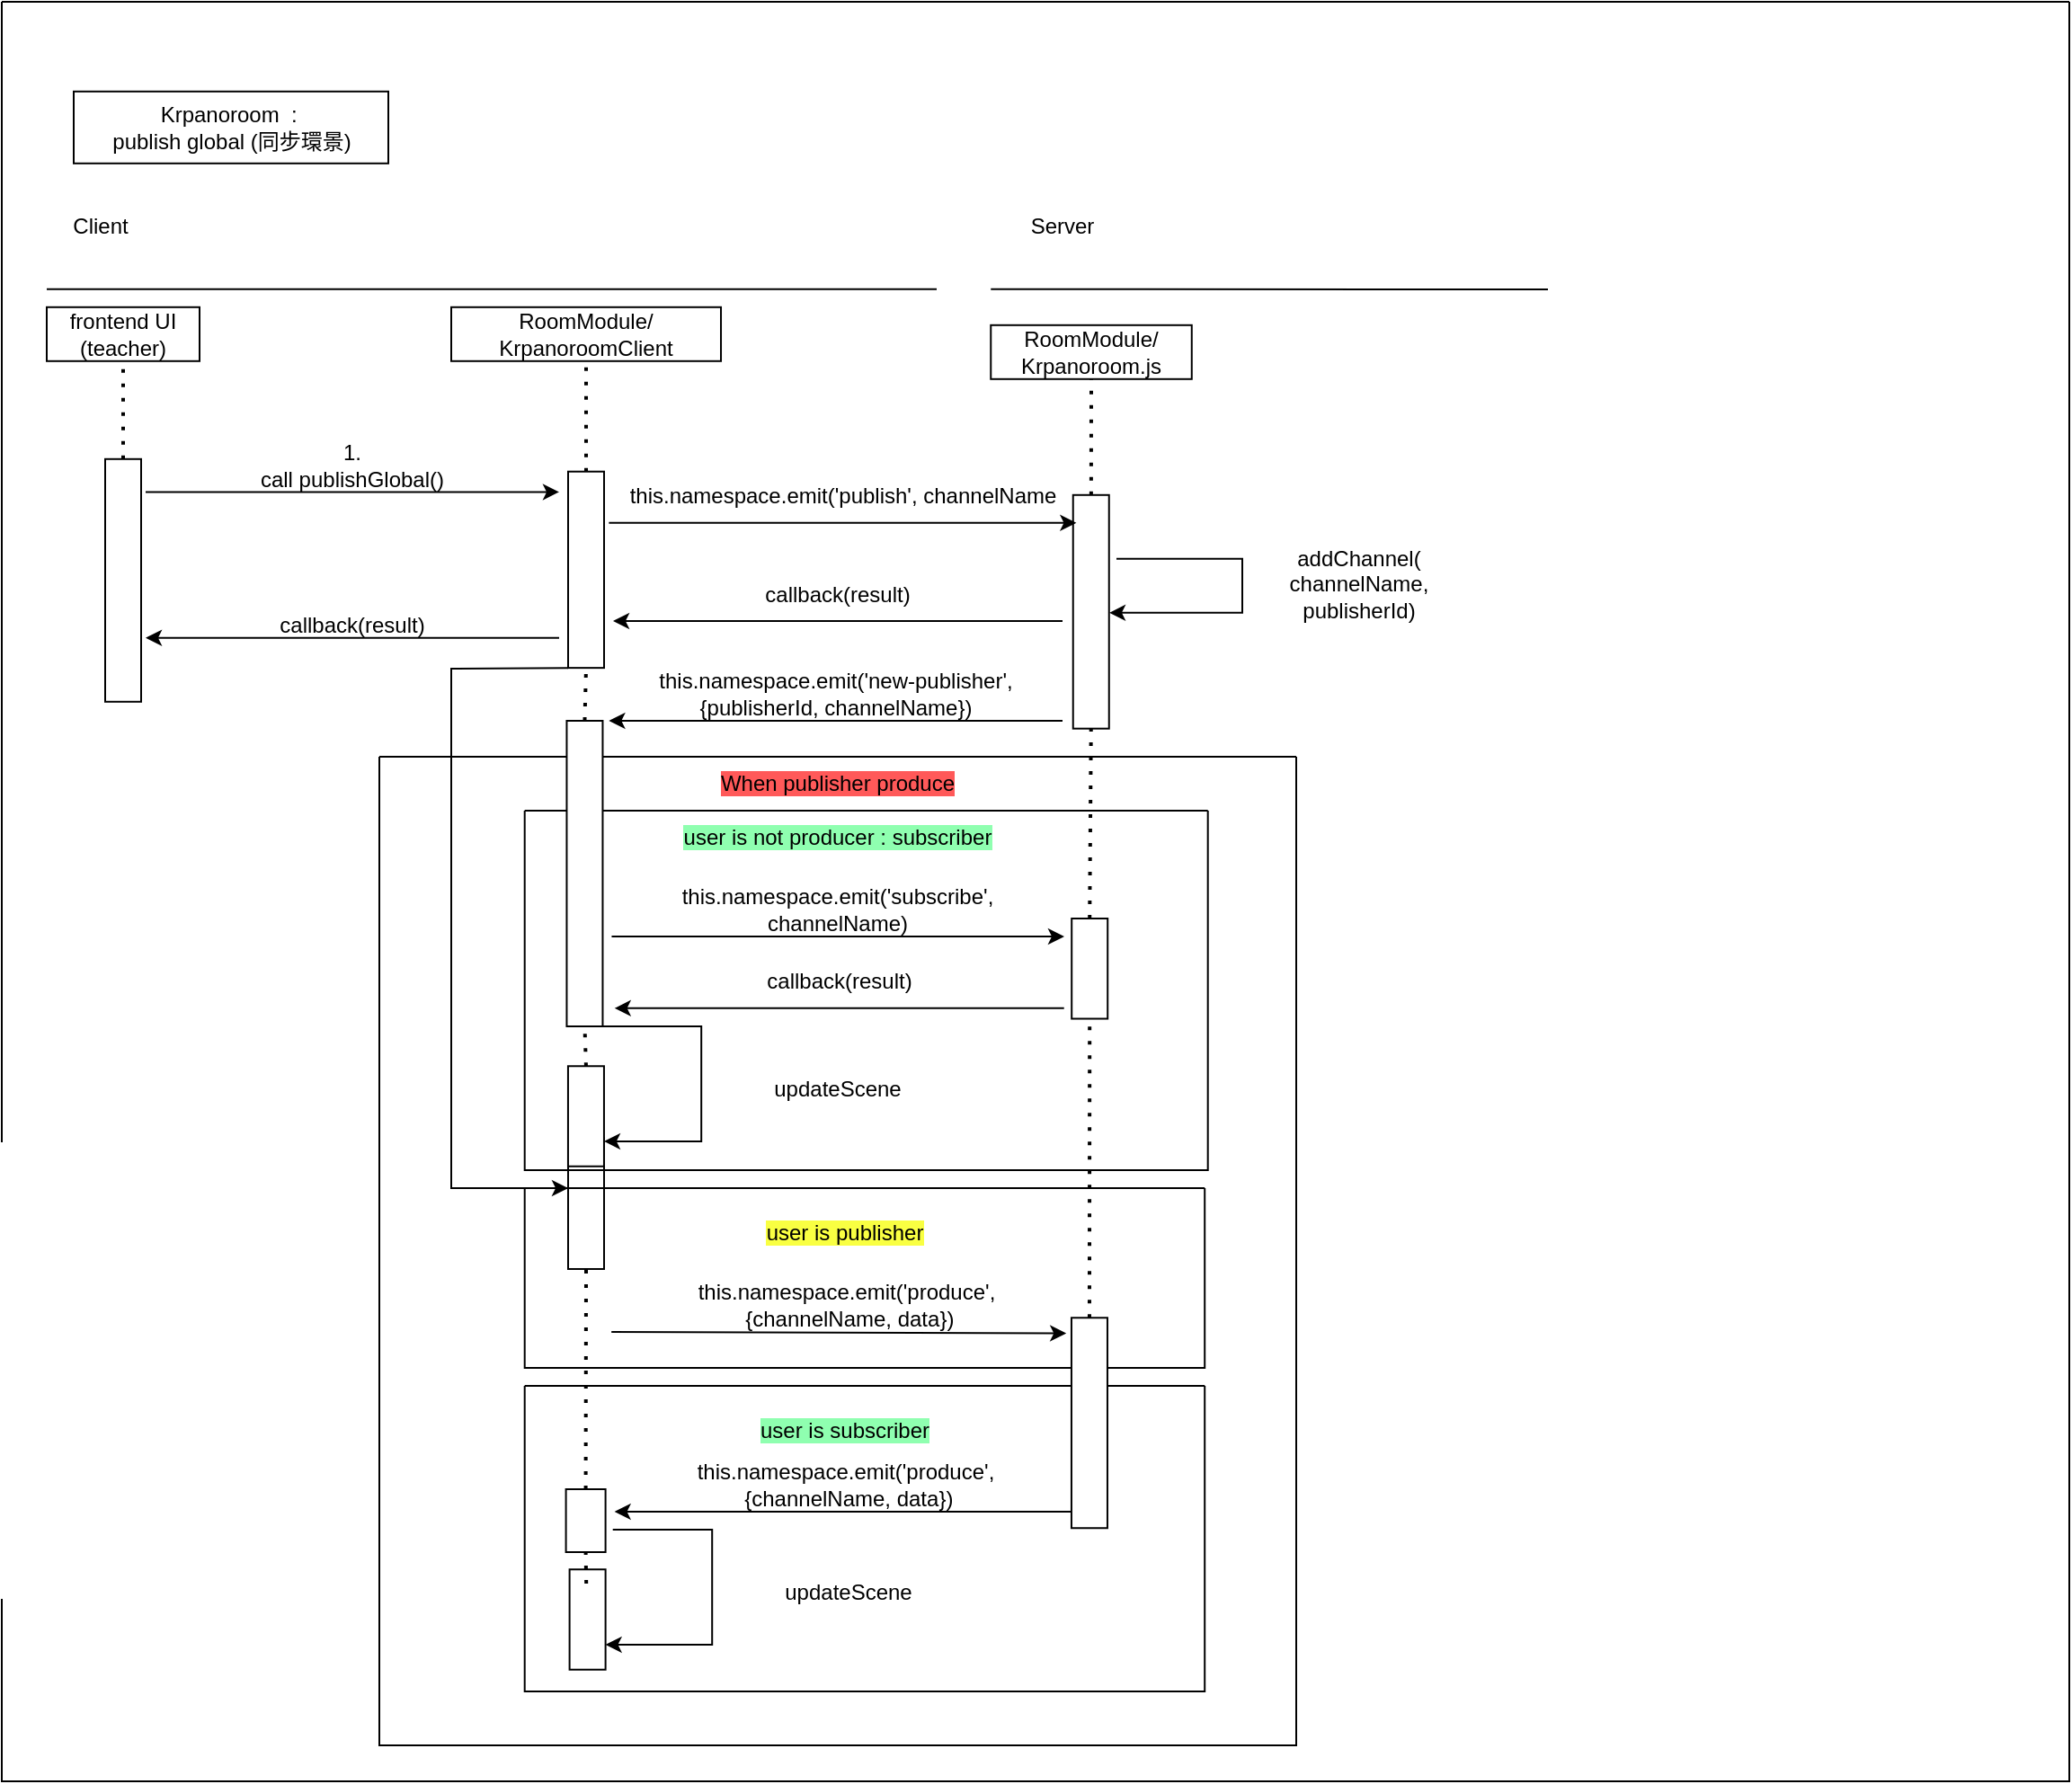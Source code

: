 <mxfile version="20.8.21" type="github">
  <diagram id="Z87XCZslrCXwQrkr19RX" name="Page-1">
    <mxGraphModel dx="2261" dy="707" grid="1" gridSize="10" guides="1" tooltips="1" connect="1" arrows="1" fold="1" page="1" pageScale="1" pageWidth="827" pageHeight="1169" math="0" shadow="0">
      <root>
        <mxCell id="0" />
        <mxCell id="1" parent="0" />
        <mxCell id="0DKkQV_DlRvVZHHdh2dW-18" value="" style="swimlane;startSize=0;" vertex="1" parent="1">
          <mxGeometry x="-770" y="50" width="1150" height="990" as="geometry" />
        </mxCell>
        <mxCell id="S6yvC7qdEsfKQvKiLP5z-27" value="" style="rounded=0;whiteSpace=wrap;html=1;" parent="0DKkQV_DlRvVZHHdh2dW-18" vertex="1">
          <mxGeometry x="40" y="49.9" width="175" height="40" as="geometry" />
        </mxCell>
        <mxCell id="S6yvC7qdEsfKQvKiLP5z-6" value="" style="endArrow=none;dashed=1;html=1;dashPattern=1 3;strokeWidth=2;rounded=0;entryX=0.5;entryY=1;entryDx=0;entryDy=0;startArrow=none;" parent="0DKkQV_DlRvVZHHdh2dW-18" source="QYz8oIN1GEiqAUlNkPk4-4" target="S6yvC7qdEsfKQvKiLP5z-3" edge="1">
          <mxGeometry width="50" height="50" relative="1" as="geometry">
            <mxPoint x="582.25" y="669.9" as="sourcePoint" />
            <mxPoint x="728.5" y="259.9" as="targetPoint" />
          </mxGeometry>
        </mxCell>
        <mxCell id="S6yvC7qdEsfKQvKiLP5z-9" value="" style="endArrow=none;html=1;rounded=0;" parent="0DKkQV_DlRvVZHHdh2dW-18" edge="1">
          <mxGeometry width="50" height="50" relative="1" as="geometry">
            <mxPoint x="25" y="159.9" as="sourcePoint" />
            <mxPoint x="520" y="159.9" as="targetPoint" />
          </mxGeometry>
        </mxCell>
        <mxCell id="S6yvC7qdEsfKQvKiLP5z-10" value="" style="endArrow=none;html=1;rounded=0;" parent="0DKkQV_DlRvVZHHdh2dW-18" edge="1">
          <mxGeometry width="50" height="50" relative="1" as="geometry">
            <mxPoint x="550.13" y="159.9" as="sourcePoint" />
            <mxPoint x="860" y="160" as="targetPoint" />
          </mxGeometry>
        </mxCell>
        <mxCell id="S6yvC7qdEsfKQvKiLP5z-11" value="Client" style="text;strokeColor=none;align=center;fillColor=none;html=1;verticalAlign=middle;whiteSpace=wrap;rounded=0;" parent="0DKkQV_DlRvVZHHdh2dW-18" vertex="1">
          <mxGeometry x="25" y="109.9" width="60" height="30" as="geometry" />
        </mxCell>
        <mxCell id="S6yvC7qdEsfKQvKiLP5z-12" value="Server" style="text;strokeColor=none;align=center;fillColor=none;html=1;verticalAlign=middle;whiteSpace=wrap;rounded=0;" parent="0DKkQV_DlRvVZHHdh2dW-18" vertex="1">
          <mxGeometry x="560" y="109.9" width="60" height="30" as="geometry" />
        </mxCell>
        <mxCell id="S6yvC7qdEsfKQvKiLP5z-26" value="Krpanoroom&amp;nbsp; :&amp;nbsp;&lt;br&gt;publish global (同步環景)" style="text;strokeColor=none;align=center;fillColor=none;html=1;verticalAlign=middle;whiteSpace=wrap;rounded=0;" parent="0DKkQV_DlRvVZHHdh2dW-18" vertex="1">
          <mxGeometry x="52.5" y="54.9" width="150" height="30" as="geometry" />
        </mxCell>
        <mxCell id="S6yvC7qdEsfKQvKiLP5z-30" value="RoomModule/&lt;br&gt;KrpanoroomClient" style="rounded=0;whiteSpace=wrap;html=1;" parent="0DKkQV_DlRvVZHHdh2dW-18" vertex="1">
          <mxGeometry x="250.0" y="169.9" width="150.01" height="30" as="geometry" />
        </mxCell>
        <mxCell id="S6yvC7qdEsfKQvKiLP5z-33" value="" style="rounded=0;whiteSpace=wrap;html=1;rotation=90;" parent="0DKkQV_DlRvVZHHdh2dW-18" vertex="1">
          <mxGeometry x="270.4" y="305.96" width="109.21" height="20" as="geometry" />
        </mxCell>
        <mxCell id="S6yvC7qdEsfKQvKiLP5z-32" value="" style="endArrow=none;dashed=1;html=1;dashPattern=1 3;strokeWidth=2;rounded=0;entryX=0.5;entryY=1;entryDx=0;entryDy=0;startArrow=none;" parent="0DKkQV_DlRvVZHHdh2dW-18" source="S6yvC7qdEsfKQvKiLP5z-33" target="S6yvC7qdEsfKQvKiLP5z-30" edge="1">
          <mxGeometry width="50" height="50" relative="1" as="geometry">
            <mxPoint x="138.7" y="619.9" as="sourcePoint" />
            <mxPoint x="138.7" y="249.9" as="targetPoint" />
          </mxGeometry>
        </mxCell>
        <mxCell id="QYz8oIN1GEiqAUlNkPk4-4" value="" style="rounded=0;whiteSpace=wrap;html=1;rotation=90;spacing=4;" parent="0DKkQV_DlRvVZHHdh2dW-18" vertex="1">
          <mxGeometry x="540.9" y="329.37" width="129.95" height="20" as="geometry" />
        </mxCell>
        <mxCell id="MCn9pfl6cx8tljpHCmL5-1" value="" style="endArrow=classic;html=1;rounded=0;entryX=1;entryY=1;entryDx=0;entryDy=0;exitX=0;exitY=1;exitDx=0;exitDy=0;" parent="0DKkQV_DlRvVZHHdh2dW-18" source="MCn9pfl6cx8tljpHCmL5-3" target="MCn9pfl6cx8tljpHCmL5-3" edge="1">
          <mxGeometry width="50" height="50" relative="1" as="geometry">
            <mxPoint x="31.04" y="266.74" as="sourcePoint" />
            <mxPoint x="470" y="310.9" as="targetPoint" />
          </mxGeometry>
        </mxCell>
        <mxCell id="MCn9pfl6cx8tljpHCmL5-3" value="1. &lt;br&gt;call publishGlobal()" style="text;strokeColor=none;align=center;fillColor=none;html=1;verticalAlign=middle;whiteSpace=wrap;rounded=0;" parent="0DKkQV_DlRvVZHHdh2dW-18" vertex="1">
          <mxGeometry x="80" y="242.72" width="230" height="30" as="geometry" />
        </mxCell>
        <mxCell id="MCn9pfl6cx8tljpHCmL5-5" value="frontend UI&lt;br&gt;(teacher)" style="rounded=0;whiteSpace=wrap;html=1;" parent="0DKkQV_DlRvVZHHdh2dW-18" vertex="1">
          <mxGeometry x="25" y="169.9" width="85" height="30" as="geometry" />
        </mxCell>
        <mxCell id="MCn9pfl6cx8tljpHCmL5-6" value="" style="rounded=0;whiteSpace=wrap;html=1;rotation=90;spacing=4;" parent="0DKkQV_DlRvVZHHdh2dW-18" vertex="1">
          <mxGeometry y="311.9" width="135" height="20" as="geometry" />
        </mxCell>
        <mxCell id="MCn9pfl6cx8tljpHCmL5-7" value="" style="endArrow=none;dashed=1;html=1;dashPattern=1 3;strokeWidth=2;rounded=0;entryX=0.5;entryY=1;entryDx=0;entryDy=0;exitX=0;exitY=0.5;exitDx=0;exitDy=0;" parent="0DKkQV_DlRvVZHHdh2dW-18" source="MCn9pfl6cx8tljpHCmL5-6" target="MCn9pfl6cx8tljpHCmL5-5" edge="1">
          <mxGeometry width="50" height="50" relative="1" as="geometry">
            <mxPoint x="420" y="329.9" as="sourcePoint" />
            <mxPoint x="470" y="279.9" as="targetPoint" />
          </mxGeometry>
        </mxCell>
        <mxCell id="0DKkQV_DlRvVZHHdh2dW-1" value="" style="endArrow=classic;html=1;rounded=0;exitX=0;exitY=1;exitDx=0;exitDy=0;entryX=1;entryY=1;entryDx=0;entryDy=0;" edge="1" parent="0DKkQV_DlRvVZHHdh2dW-18" source="0DKkQV_DlRvVZHHdh2dW-2" target="0DKkQV_DlRvVZHHdh2dW-2">
          <mxGeometry width="50" height="50" relative="1" as="geometry">
            <mxPoint x="560" y="349.9" as="sourcePoint" />
            <mxPoint x="600" y="309.9" as="targetPoint" />
          </mxGeometry>
        </mxCell>
        <mxCell id="0DKkQV_DlRvVZHHdh2dW-2" value="this.namespace.emit(&#39;publish&#39;, channelName" style="text;strokeColor=none;align=center;fillColor=none;html=1;verticalAlign=middle;whiteSpace=wrap;rounded=0;" vertex="1" parent="0DKkQV_DlRvVZHHdh2dW-18">
          <mxGeometry x="337.69" y="259.9" width="260" height="30" as="geometry" />
        </mxCell>
        <mxCell id="0DKkQV_DlRvVZHHdh2dW-3" value="" style="endArrow=classic;html=1;rounded=0;" edge="1" parent="0DKkQV_DlRvVZHHdh2dW-18">
          <mxGeometry width="50" height="50" relative="1" as="geometry">
            <mxPoint x="620" y="309.9" as="sourcePoint" />
            <mxPoint x="616" y="339.9" as="targetPoint" />
            <Array as="points">
              <mxPoint x="690" y="309.9" />
              <mxPoint x="690" y="339.9" />
            </Array>
          </mxGeometry>
        </mxCell>
        <mxCell id="0DKkQV_DlRvVZHHdh2dW-4" value="addChannel(&lt;br&gt;channelName, &lt;br&gt;publisherId)" style="text;strokeColor=none;align=center;fillColor=none;html=1;verticalAlign=middle;whiteSpace=wrap;rounded=0;" vertex="1" parent="0DKkQV_DlRvVZHHdh2dW-18">
          <mxGeometry x="700" y="295.04" width="110" height="58.83" as="geometry" />
        </mxCell>
        <mxCell id="0DKkQV_DlRvVZHHdh2dW-6" value="" style="endArrow=classic;html=1;rounded=0;exitX=1;exitY=1;exitDx=0;exitDy=0;entryX=0;entryY=1;entryDx=0;entryDy=0;" edge="1" parent="0DKkQV_DlRvVZHHdh2dW-18" source="0DKkQV_DlRvVZHHdh2dW-7" target="0DKkQV_DlRvVZHHdh2dW-7">
          <mxGeometry width="50" height="50" relative="1" as="geometry">
            <mxPoint x="550" y="349.9" as="sourcePoint" />
            <mxPoint x="600" y="299.9" as="targetPoint" />
          </mxGeometry>
        </mxCell>
        <mxCell id="0DKkQV_DlRvVZHHdh2dW-7" value="this.namespace.emit(&#39;new-publisher&#39;, {publisherId, channelName})" style="text;strokeColor=none;align=center;fillColor=none;html=1;verticalAlign=middle;whiteSpace=wrap;rounded=0;" vertex="1" parent="0DKkQV_DlRvVZHHdh2dW-18">
          <mxGeometry x="337.69" y="370" width="252.31" height="30" as="geometry" />
        </mxCell>
        <mxCell id="0DKkQV_DlRvVZHHdh2dW-10" value="&lt;br&gt;callback(result)" style="text;strokeColor=none;align=center;fillColor=none;html=1;verticalAlign=middle;whiteSpace=wrap;rounded=0;" vertex="1" parent="0DKkQV_DlRvVZHHdh2dW-18">
          <mxGeometry x="80" y="323.87" width="230" height="30" as="geometry" />
        </mxCell>
        <mxCell id="0DKkQV_DlRvVZHHdh2dW-11" value="" style="endArrow=classic;html=1;rounded=0;exitX=1;exitY=1;exitDx=0;exitDy=0;entryX=0;entryY=1;entryDx=0;entryDy=0;" edge="1" parent="0DKkQV_DlRvVZHHdh2dW-18" source="0DKkQV_DlRvVZHHdh2dW-10" target="0DKkQV_DlRvVZHHdh2dW-10">
          <mxGeometry width="50" height="50" relative="1" as="geometry">
            <mxPoint x="550" y="224.94" as="sourcePoint" />
            <mxPoint x="600" y="174.94" as="targetPoint" />
          </mxGeometry>
        </mxCell>
        <mxCell id="S6yvC7qdEsfKQvKiLP5z-3" value="RoomModule/&lt;br&gt;Krpanoroom.js" style="rounded=0;whiteSpace=wrap;html=1;" parent="0DKkQV_DlRvVZHHdh2dW-18" vertex="1">
          <mxGeometry x="550.13" y="179.9" width="111.75" height="30" as="geometry" />
        </mxCell>
        <mxCell id="0DKkQV_DlRvVZHHdh2dW-24" value="callback(result)" style="text;strokeColor=none;align=center;fillColor=none;html=1;verticalAlign=middle;whiteSpace=wrap;rounded=0;" vertex="1" parent="0DKkQV_DlRvVZHHdh2dW-18">
          <mxGeometry x="340" y="314.5" width="250" height="30" as="geometry" />
        </mxCell>
        <mxCell id="0DKkQV_DlRvVZHHdh2dW-25" value="" style="endArrow=classic;html=1;rounded=0;exitX=1;exitY=1;exitDx=0;exitDy=0;entryX=0;entryY=1;entryDx=0;entryDy=0;" edge="1" parent="0DKkQV_DlRvVZHHdh2dW-18" source="0DKkQV_DlRvVZHHdh2dW-24" target="0DKkQV_DlRvVZHHdh2dW-24">
          <mxGeometry width="50" height="50" relative="1" as="geometry">
            <mxPoint x="548.25" y="274.5" as="sourcePoint" />
            <mxPoint x="598.25" y="224.5" as="targetPoint" />
          </mxGeometry>
        </mxCell>
        <mxCell id="0DKkQV_DlRvVZHHdh2dW-30" value="" style="endArrow=none;dashed=1;html=1;dashPattern=1 3;strokeWidth=2;rounded=0;entryX=1;entryY=0.5;entryDx=0;entryDy=0;exitX=0;exitY=0.5;exitDx=0;exitDy=0;" edge="1" parent="0DKkQV_DlRvVZHHdh2dW-18" source="0DKkQV_DlRvVZHHdh2dW-16" target="QYz8oIN1GEiqAUlNkPk4-4">
          <mxGeometry width="50" height="50" relative="1" as="geometry">
            <mxPoint x="550" y="400" as="sourcePoint" />
            <mxPoint x="600" y="350" as="targetPoint" />
          </mxGeometry>
        </mxCell>
        <mxCell id="0DKkQV_DlRvVZHHdh2dW-31" value="" style="endArrow=none;dashed=1;html=1;dashPattern=1 3;strokeWidth=2;rounded=0;entryX=1;entryY=0.5;entryDx=0;entryDy=0;exitX=0.5;exitY=0;exitDx=0;exitDy=0;" edge="1" parent="0DKkQV_DlRvVZHHdh2dW-18" source="0DKkQV_DlRvVZHHdh2dW-26" target="S6yvC7qdEsfKQvKiLP5z-33">
          <mxGeometry width="50" height="50" relative="1" as="geometry">
            <mxPoint x="550" y="400" as="sourcePoint" />
            <mxPoint x="600" y="350" as="targetPoint" />
          </mxGeometry>
        </mxCell>
        <mxCell id="0DKkQV_DlRvVZHHdh2dW-33" value="" style="rounded=0;whiteSpace=wrap;html=1;rotation=90;spacing=4;" vertex="1" parent="0DKkQV_DlRvVZHHdh2dW-18">
          <mxGeometry x="288.57" y="658.56" width="72.87" height="20" as="geometry" />
        </mxCell>
        <mxCell id="0DKkQV_DlRvVZHHdh2dW-34" value="" style="endArrow=classic;html=1;rounded=0;exitX=1;exitY=1;exitDx=0;exitDy=0;" edge="1" parent="0DKkQV_DlRvVZHHdh2dW-18" source="S6yvC7qdEsfKQvKiLP5z-33">
          <mxGeometry width="50" height="50" relative="1" as="geometry">
            <mxPoint x="550" y="500" as="sourcePoint" />
            <mxPoint x="315" y="660" as="targetPoint" />
            <Array as="points">
              <mxPoint x="250" y="371" />
              <mxPoint x="250" y="660" />
            </Array>
          </mxGeometry>
        </mxCell>
        <mxCell id="0DKkQV_DlRvVZHHdh2dW-96" value="" style="endArrow=none;dashed=1;html=1;dashPattern=1 3;strokeWidth=2;rounded=0;fontColor=#000000;entryX=1;entryY=0.5;entryDx=0;entryDy=0;exitX=0;exitY=0.5;exitDx=0;exitDy=0;" edge="1" parent="0DKkQV_DlRvVZHHdh2dW-18" source="0DKkQV_DlRvVZHHdh2dW-33" target="0DKkQV_DlRvVZHHdh2dW-27">
          <mxGeometry width="50" height="50" relative="1" as="geometry">
            <mxPoint x="520" y="570" as="sourcePoint" />
            <mxPoint x="570" y="520" as="targetPoint" />
          </mxGeometry>
        </mxCell>
        <mxCell id="0DKkQV_DlRvVZHHdh2dW-97" value="" style="endArrow=none;dashed=1;html=1;dashPattern=1 3;strokeWidth=2;rounded=0;fontColor=#000000;entryX=1;entryY=0.5;entryDx=0;entryDy=0;exitX=0.5;exitY=0;exitDx=0;exitDy=0;" edge="1" parent="0DKkQV_DlRvVZHHdh2dW-18" source="0DKkQV_DlRvVZHHdh2dW-87" target="0DKkQV_DlRvVZHHdh2dW-33">
          <mxGeometry width="50" height="50" relative="1" as="geometry">
            <mxPoint x="520" y="570" as="sourcePoint" />
            <mxPoint x="570" y="520" as="targetPoint" />
          </mxGeometry>
        </mxCell>
        <mxCell id="0DKkQV_DlRvVZHHdh2dW-100" value="" style="swimlane;startSize=0;labelBackgroundColor=#F9FF42;fontColor=#000000;rounded=0;shadow=0;glass=0;" vertex="1" parent="0DKkQV_DlRvVZHHdh2dW-18">
          <mxGeometry x="210" y="420" width="510" height="550" as="geometry" />
        </mxCell>
        <mxCell id="0DKkQV_DlRvVZHHdh2dW-88" value="" style="swimlane;startSize=0;labelBackgroundColor=#F9FF42;fontColor=#000000;" vertex="1" parent="0DKkQV_DlRvVZHHdh2dW-100">
          <mxGeometry x="80.85" y="350" width="378.25" height="170" as="geometry" />
        </mxCell>
        <mxCell id="0DKkQV_DlRvVZHHdh2dW-89" value="&lt;span style=&quot;background-color: rgb(143, 255, 176);&quot;&gt;user is subscriber&lt;/span&gt;" style="text;strokeColor=none;align=center;fillColor=none;html=1;verticalAlign=middle;whiteSpace=wrap;rounded=0;" vertex="1" parent="0DKkQV_DlRvVZHHdh2dW-88">
          <mxGeometry x="58.26" y="10" width="239.99" height="30" as="geometry" />
        </mxCell>
        <mxCell id="0DKkQV_DlRvVZHHdh2dW-87" value="" style="whiteSpace=wrap;html=1;labelBackgroundColor=#F9FF42;fontColor=#000000;" vertex="1" parent="0DKkQV_DlRvVZHHdh2dW-88">
          <mxGeometry x="22.95" y="57.5" width="22" height="35" as="geometry" />
        </mxCell>
        <mxCell id="0DKkQV_DlRvVZHHdh2dW-92" value="this.namespace.emit(&#39;produce&#39;,&lt;br style=&quot;border-color: var(--border-color);&quot;&gt;&amp;nbsp;{channelName, data})" style="text;strokeColor=none;align=center;fillColor=none;html=1;verticalAlign=middle;whiteSpace=wrap;rounded=0;fontColor=#000000;" vertex="1" parent="0DKkQV_DlRvVZHHdh2dW-88">
          <mxGeometry x="49.95" y="40" width="256.62" height="30" as="geometry" />
        </mxCell>
        <mxCell id="0DKkQV_DlRvVZHHdh2dW-90" value="" style="endArrow=classic;html=1;rounded=0;fontColor=#000000;exitX=1;exitY=1;exitDx=0;exitDy=0;entryX=0;entryY=1;entryDx=0;entryDy=0;" edge="1" parent="0DKkQV_DlRvVZHHdh2dW-88" source="0DKkQV_DlRvVZHHdh2dW-92" target="0DKkQV_DlRvVZHHdh2dW-92">
          <mxGeometry width="50" height="50" relative="1" as="geometry">
            <mxPoint x="228.25" y="-50" as="sourcePoint" />
            <mxPoint x="68.25" y="75" as="targetPoint" />
          </mxGeometry>
        </mxCell>
        <mxCell id="0DKkQV_DlRvVZHHdh2dW-93" value="" style="rounded=0;whiteSpace=wrap;html=1;rotation=90;spacing=4;" vertex="1" parent="0DKkQV_DlRvVZHHdh2dW-88">
          <mxGeometry x="7.08" y="120" width="55.75" height="20" as="geometry" />
        </mxCell>
        <mxCell id="0DKkQV_DlRvVZHHdh2dW-94" value="" style="endArrow=classic;html=1;rounded=0;exitX=1;exitY=1;exitDx=0;exitDy=0;entryX=0.75;entryY=0;entryDx=0;entryDy=0;" edge="1" parent="0DKkQV_DlRvVZHHdh2dW-88" target="0DKkQV_DlRvVZHHdh2dW-93">
          <mxGeometry width="50" height="50" relative="1" as="geometry">
            <mxPoint x="49" y="80" as="sourcePoint" />
            <mxPoint x="314.25" y="-100" as="targetPoint" />
            <Array as="points">
              <mxPoint x="104.25" y="80" />
              <mxPoint x="104.25" y="144" />
            </Array>
          </mxGeometry>
        </mxCell>
        <mxCell id="0DKkQV_DlRvVZHHdh2dW-95" value="updateScene" style="text;strokeColor=none;align=center;fillColor=none;html=1;verticalAlign=middle;whiteSpace=wrap;rounded=0;" vertex="1" parent="0DKkQV_DlRvVZHHdh2dW-88">
          <mxGeometry x="130.2" y="100" width="100.11" height="30" as="geometry" />
        </mxCell>
        <mxCell id="0DKkQV_DlRvVZHHdh2dW-98" value="" style="endArrow=none;dashed=1;html=1;dashPattern=1 3;strokeWidth=2;rounded=0;fontColor=#000000;entryX=0.5;entryY=1;entryDx=0;entryDy=0;" edge="1" parent="0DKkQV_DlRvVZHHdh2dW-88" target="0DKkQV_DlRvVZHHdh2dW-87">
          <mxGeometry width="50" height="50" relative="1" as="geometry">
            <mxPoint x="34.25" y="110" as="sourcePoint" />
            <mxPoint x="278.25" y="-210" as="targetPoint" />
          </mxGeometry>
        </mxCell>
        <mxCell id="0DKkQV_DlRvVZHHdh2dW-35" value="" style="swimlane;startSize=0;" vertex="1" parent="0DKkQV_DlRvVZHHdh2dW-100">
          <mxGeometry x="80.85" y="240" width="378.25" height="100" as="geometry" />
        </mxCell>
        <mxCell id="0DKkQV_DlRvVZHHdh2dW-83" value="&lt;span style=&quot;background-color: rgb(249, 255, 66);&quot;&gt;user is publisher&lt;/span&gt;" style="text;strokeColor=none;align=center;fillColor=none;html=1;verticalAlign=middle;whiteSpace=wrap;rounded=0;" vertex="1" parent="0DKkQV_DlRvVZHHdh2dW-35">
          <mxGeometry x="58.26" y="10" width="239.99" height="30" as="geometry" />
        </mxCell>
        <mxCell id="0DKkQV_DlRvVZHHdh2dW-84" value="&lt;font color=&quot;#000000&quot;&gt;this.namespace.emit(&#39;produce&#39;,&lt;br&gt;&amp;nbsp;{channelName, data})&lt;/font&gt;" style="text;strokeColor=none;align=center;fillColor=none;html=1;verticalAlign=middle;whiteSpace=wrap;rounded=0;fontColor=#008F26;" vertex="1" parent="0DKkQV_DlRvVZHHdh2dW-35">
          <mxGeometry x="48.25" y="50" width="261.75" height="30" as="geometry" />
        </mxCell>
        <mxCell id="0DKkQV_DlRvVZHHdh2dW-85" value="" style="endArrow=classic;html=1;rounded=0;fontColor=#000000;exitX=0;exitY=1;exitDx=0;exitDy=0;entryX=0.074;entryY=1.144;entryDx=0;entryDy=0;entryPerimeter=0;" edge="1" parent="0DKkQV_DlRvVZHHdh2dW-35" source="0DKkQV_DlRvVZHHdh2dW-84" target="0DKkQV_DlRvVZHHdh2dW-86">
          <mxGeometry width="50" height="50" relative="1" as="geometry">
            <mxPoint x="228.25" y="-40" as="sourcePoint" />
            <mxPoint x="298.25" y="80" as="targetPoint" />
          </mxGeometry>
        </mxCell>
        <mxCell id="0DKkQV_DlRvVZHHdh2dW-86" value="" style="rounded=0;whiteSpace=wrap;html=1;rotation=90;spacing=4;" vertex="1" parent="0DKkQV_DlRvVZHHdh2dW-35">
          <mxGeometry x="255.63" y="120.63" width="117" height="20" as="geometry" />
        </mxCell>
        <mxCell id="0DKkQV_DlRvVZHHdh2dW-13" value="" style="swimlane;startSize=0;" vertex="1" parent="0DKkQV_DlRvVZHHdh2dW-100">
          <mxGeometry x="80.85" y="30" width="380" height="200" as="geometry">
            <mxRectangle x="291.75" y="380.09" width="50" height="40" as="alternateBounds" />
          </mxGeometry>
        </mxCell>
        <mxCell id="0DKkQV_DlRvVZHHdh2dW-14" value="&lt;span style=&quot;background-color: rgb(143, 255, 176);&quot;&gt;user is not producer : subscriber&lt;/span&gt;" style="text;strokeColor=none;align=center;fillColor=none;html=1;verticalAlign=middle;whiteSpace=wrap;rounded=0;" vertex="1" parent="0DKkQV_DlRvVZHHdh2dW-13">
          <mxGeometry x="54.26" width="239.99" height="30" as="geometry" />
        </mxCell>
        <mxCell id="0DKkQV_DlRvVZHHdh2dW-16" value="" style="rounded=0;whiteSpace=wrap;html=1;rotation=90;spacing=4;" vertex="1" parent="0DKkQV_DlRvVZHHdh2dW-13">
          <mxGeometry x="286.38" y="77.88" width="55.75" height="20" as="geometry" />
        </mxCell>
        <mxCell id="0DKkQV_DlRvVZHHdh2dW-17" value="this.namespace.emit(&#39;subscribe&#39;, channelName)" style="text;strokeColor=none;align=center;fillColor=none;html=1;verticalAlign=middle;whiteSpace=wrap;rounded=0;" vertex="1" parent="0DKkQV_DlRvVZHHdh2dW-13">
          <mxGeometry x="48.38" y="40" width="251.75" height="30" as="geometry" />
        </mxCell>
        <mxCell id="0DKkQV_DlRvVZHHdh2dW-19" value="" style="endArrow=classic;html=1;rounded=0;exitX=0;exitY=1;exitDx=0;exitDy=0;entryX=1;entryY=1;entryDx=0;entryDy=0;" edge="1" parent="0DKkQV_DlRvVZHHdh2dW-13" source="0DKkQV_DlRvVZHHdh2dW-17" target="0DKkQV_DlRvVZHHdh2dW-17">
          <mxGeometry width="50" height="50" relative="1" as="geometry">
            <mxPoint x="258.25" y="39.91" as="sourcePoint" />
            <mxPoint x="308.25" y="-10.09" as="targetPoint" />
          </mxGeometry>
        </mxCell>
        <mxCell id="0DKkQV_DlRvVZHHdh2dW-22" value="callback(result)" style="text;strokeColor=none;align=center;fillColor=none;html=1;verticalAlign=middle;whiteSpace=wrap;rounded=0;" vertex="1" parent="0DKkQV_DlRvVZHHdh2dW-13">
          <mxGeometry x="50" y="79.91" width="250" height="30" as="geometry" />
        </mxCell>
        <mxCell id="0DKkQV_DlRvVZHHdh2dW-23" value="" style="endArrow=classic;html=1;rounded=0;exitX=1;exitY=1;exitDx=0;exitDy=0;entryX=0;entryY=1;entryDx=0;entryDy=0;" edge="1" parent="0DKkQV_DlRvVZHHdh2dW-13" source="0DKkQV_DlRvVZHHdh2dW-22" target="0DKkQV_DlRvVZHHdh2dW-22">
          <mxGeometry width="50" height="50" relative="1" as="geometry">
            <mxPoint x="258.25" y="39.91" as="sourcePoint" />
            <mxPoint x="308.25" y="-10.09" as="targetPoint" />
          </mxGeometry>
        </mxCell>
        <mxCell id="0DKkQV_DlRvVZHHdh2dW-26" value="" style="rounded=0;whiteSpace=wrap;html=1;" vertex="1" parent="0DKkQV_DlRvVZHHdh2dW-13">
          <mxGeometry x="23.38" y="-50" width="20" height="170" as="geometry" />
        </mxCell>
        <mxCell id="0DKkQV_DlRvVZHHdh2dW-27" value="" style="rounded=0;whiteSpace=wrap;html=1;rotation=90;spacing=4;" vertex="1" parent="0DKkQV_DlRvVZHHdh2dW-13">
          <mxGeometry x="6.25" y="160" width="55.75" height="20" as="geometry" />
        </mxCell>
        <mxCell id="0DKkQV_DlRvVZHHdh2dW-28" value="" style="endArrow=classic;html=1;rounded=0;exitX=1;exitY=1;exitDx=0;exitDy=0;entryX=0.75;entryY=0;entryDx=0;entryDy=0;" edge="1" parent="0DKkQV_DlRvVZHHdh2dW-13" source="0DKkQV_DlRvVZHHdh2dW-26" target="0DKkQV_DlRvVZHHdh2dW-27">
          <mxGeometry width="50" height="50" relative="1" as="geometry">
            <mxPoint x="258.25" y="-10" as="sourcePoint" />
            <mxPoint x="308.25" y="-60" as="targetPoint" />
            <Array as="points">
              <mxPoint x="98.25" y="120" />
              <mxPoint x="98.25" y="184" />
            </Array>
          </mxGeometry>
        </mxCell>
        <mxCell id="0DKkQV_DlRvVZHHdh2dW-29" value="updateScene" style="text;strokeColor=none;align=center;fillColor=none;html=1;verticalAlign=middle;whiteSpace=wrap;rounded=0;" vertex="1" parent="0DKkQV_DlRvVZHHdh2dW-13">
          <mxGeometry x="124.2" y="140" width="100.11" height="30" as="geometry" />
        </mxCell>
        <mxCell id="0DKkQV_DlRvVZHHdh2dW-32" value="" style="endArrow=none;dashed=1;html=1;dashPattern=1 3;strokeWidth=2;rounded=0;entryX=0.5;entryY=1;entryDx=0;entryDy=0;exitX=0;exitY=0.5;exitDx=0;exitDy=0;" edge="1" parent="0DKkQV_DlRvVZHHdh2dW-13" source="0DKkQV_DlRvVZHHdh2dW-27" target="0DKkQV_DlRvVZHHdh2dW-26">
          <mxGeometry width="50" height="50" relative="1" as="geometry">
            <mxPoint x="258.25" y="-10" as="sourcePoint" />
            <mxPoint x="308.25" y="-60" as="targetPoint" />
          </mxGeometry>
        </mxCell>
        <mxCell id="0DKkQV_DlRvVZHHdh2dW-99" value="" style="endArrow=none;dashed=1;html=1;dashPattern=1 3;strokeWidth=2;rounded=0;fontColor=#000000;entryX=1;entryY=0.5;entryDx=0;entryDy=0;exitX=0;exitY=0.5;exitDx=0;exitDy=0;" edge="1" parent="0DKkQV_DlRvVZHHdh2dW-100" source="0DKkQV_DlRvVZHHdh2dW-86" target="0DKkQV_DlRvVZHHdh2dW-16">
          <mxGeometry width="50" height="50" relative="1" as="geometry">
            <mxPoint x="310" y="150" as="sourcePoint" />
            <mxPoint x="360" y="100" as="targetPoint" />
          </mxGeometry>
        </mxCell>
        <mxCell id="0DKkQV_DlRvVZHHdh2dW-101" value="&lt;span style=&quot;background-color: rgb(255, 89, 89);&quot;&gt;When publisher produce&lt;/span&gt;" style="text;strokeColor=none;align=center;fillColor=none;html=1;verticalAlign=middle;whiteSpace=wrap;rounded=0;fontColor=#000000;" vertex="1" parent="0DKkQV_DlRvVZHHdh2dW-100">
          <mxGeometry x="165" width="180" height="30" as="geometry" />
        </mxCell>
      </root>
    </mxGraphModel>
  </diagram>
</mxfile>
